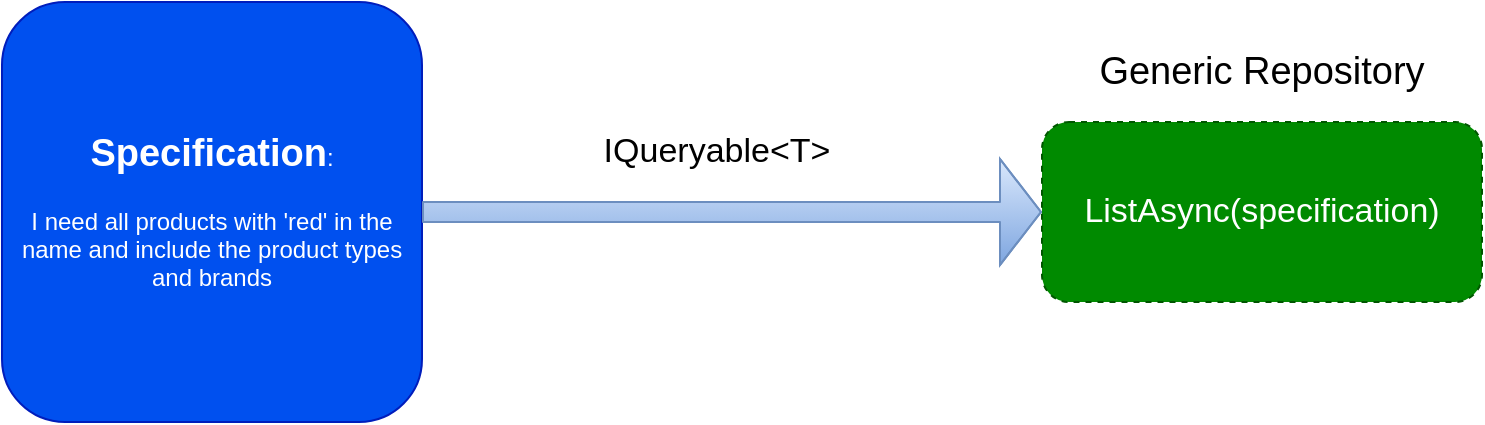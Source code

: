 <mxfile>
    <diagram id="PSJChXvGtuFYrbk7m2bh" name="Page-1">
        <mxGraphModel dx="1392" dy="623" grid="1" gridSize="10" guides="1" tooltips="1" connect="1" arrows="1" fold="1" page="1" pageScale="1" pageWidth="850" pageHeight="1100" math="0" shadow="0">
            <root>
                <mxCell id="0"/>
                <mxCell id="1" parent="0"/>
                <mxCell id="3" value="&lt;b&gt;&lt;font style=&quot;font-size: 19px&quot;&gt;Specification&lt;/font&gt;&lt;/b&gt;:&lt;br&gt;&lt;br&gt;I need all products with 'red' in the name and include the product types and brands" style="rounded=1;whiteSpace=wrap;html=1;align=center;fillColor=#0050ef;fontColor=#ffffff;strokeColor=#001DBC;" vertex="1" parent="1">
                    <mxGeometry x="90" y="160" width="210" height="210" as="geometry"/>
                </mxCell>
                <mxCell id="4" value="" style="shape=flexArrow;endArrow=classic;html=1;endWidth=42;endSize=6.5;fillColor=#dae8fc;gradientColor=#7ea6e0;strokeColor=#6c8ebf;exitX=1;exitY=0.5;exitDx=0;exitDy=0;" edge="1" parent="1" source="3" target="5">
                    <mxGeometry width="50" height="50" relative="1" as="geometry">
                        <mxPoint x="355" y="264.5" as="sourcePoint"/>
                        <mxPoint x="520" y="265" as="targetPoint"/>
                        <Array as="points">
                            <mxPoint x="440" y="265"/>
                        </Array>
                    </mxGeometry>
                </mxCell>
                <mxCell id="5" value="&lt;font style=&quot;font-size: 17px&quot;&gt;ListAsync(specification)&lt;/font&gt;" style="rounded=1;whiteSpace=wrap;html=1;dashed=1;fillColor=#008a00;strokeColor=#005700;fontColor=#ffffff;" vertex="1" parent="1">
                    <mxGeometry x="610" y="220" width="220" height="90" as="geometry"/>
                </mxCell>
                <mxCell id="7" value="Generic Repository" style="text;html=1;strokeColor=none;fillColor=none;align=center;verticalAlign=middle;whiteSpace=wrap;rounded=0;dashed=1;fontSize=19;" vertex="1" parent="1">
                    <mxGeometry x="625" y="180" width="190" height="30" as="geometry"/>
                </mxCell>
                <mxCell id="8" value="IQueryable&amp;lt;T&amp;gt;" style="text;html=1;strokeColor=none;fillColor=none;align=center;verticalAlign=middle;whiteSpace=wrap;rounded=0;dashed=1;fontSize=17;" vertex="1" parent="1">
                    <mxGeometry x="380" y="220" width="135" height="30" as="geometry"/>
                </mxCell>
            </root>
        </mxGraphModel>
    </diagram>
</mxfile>
